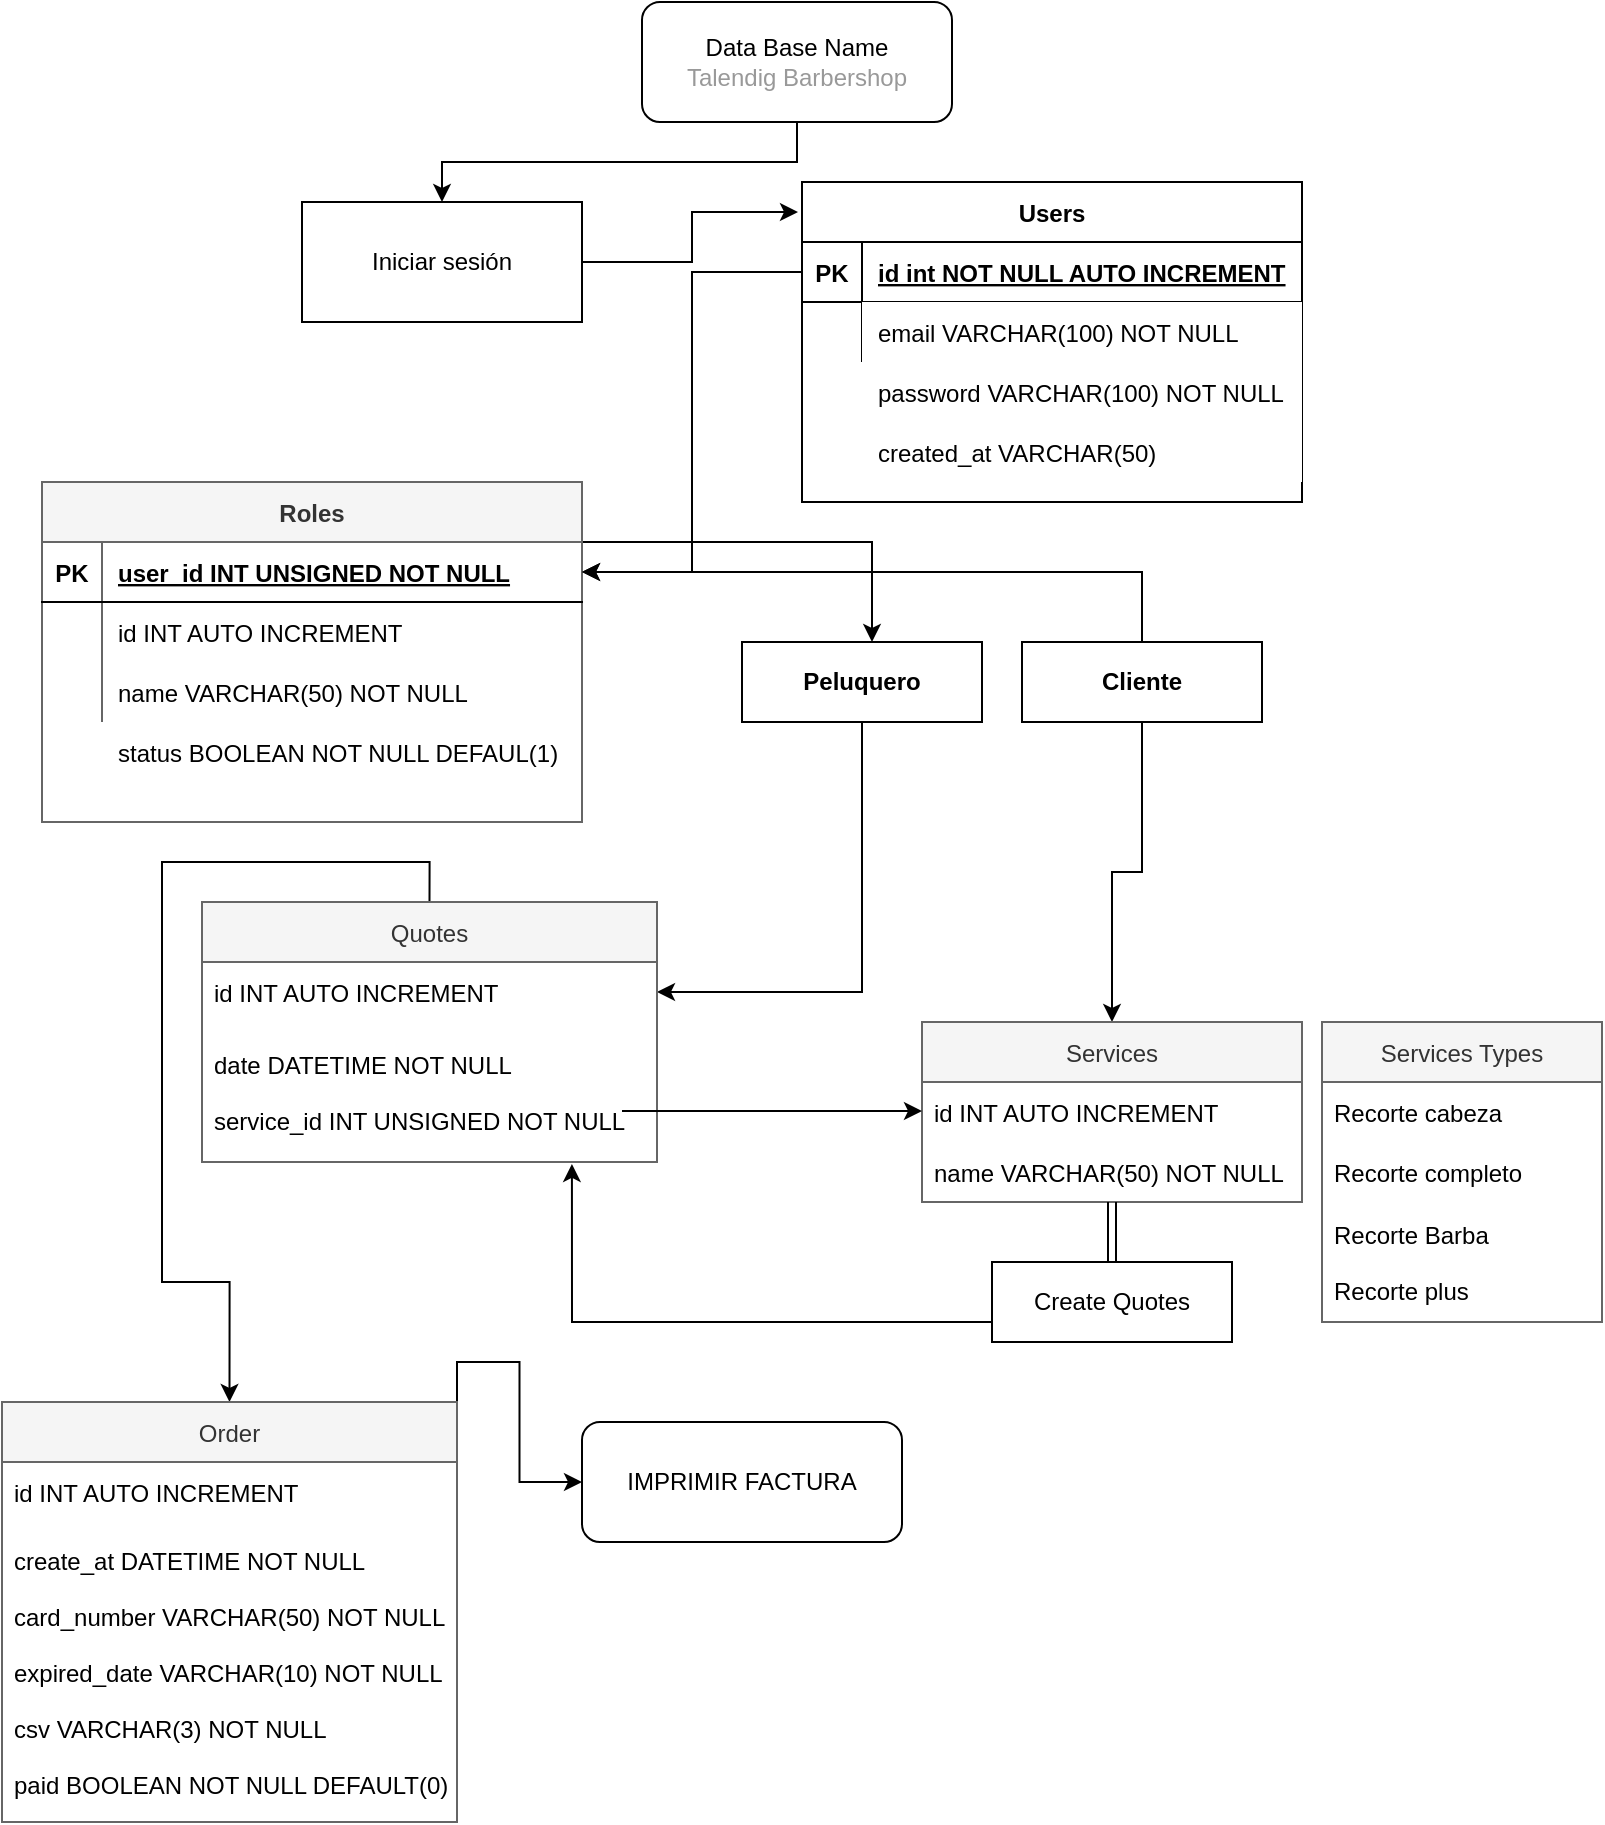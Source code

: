 <mxfile version="20.2.2" type="github">
  <diagram id="R2lEEEUBdFMjLlhIrx00" name="Page-1">
    <mxGraphModel dx="1342" dy="557" grid="1" gridSize="10" guides="1" tooltips="1" connect="1" arrows="1" fold="1" page="1" pageScale="1" pageWidth="850" pageHeight="1100" math="0" shadow="0" extFonts="Permanent Marker^https://fonts.googleapis.com/css?family=Permanent+Marker">
      <root>
        <mxCell id="0" />
        <mxCell id="1" parent="0" />
        <mxCell id="qNZJ4bNBrCP-e5l4kwXA-9" value="" style="edgeStyle=orthogonalEdgeStyle;rounded=0;orthogonalLoop=1;jettySize=auto;html=1;" edge="1" parent="1" source="C-vyLk0tnHw3VtMMgP7b-2" target="qNZJ4bNBrCP-e5l4kwXA-8">
          <mxGeometry relative="1" as="geometry">
            <Array as="points">
              <mxPoint x="485" y="290" />
            </Array>
          </mxGeometry>
        </mxCell>
        <mxCell id="C-vyLk0tnHw3VtMMgP7b-2" value="Roles" style="shape=table;startSize=30;container=1;collapsible=1;childLayout=tableLayout;fixedRows=1;rowLines=0;fontStyle=1;align=center;resizeLast=1;fillColor=#f5f5f5;fontColor=#333333;strokeColor=#666666;" parent="1" vertex="1">
          <mxGeometry x="70" y="260" width="270" height="170" as="geometry" />
        </mxCell>
        <mxCell id="C-vyLk0tnHw3VtMMgP7b-3" value="" style="shape=partialRectangle;collapsible=0;dropTarget=0;pointerEvents=0;fillColor=none;points=[[0,0.5],[1,0.5]];portConstraint=eastwest;top=0;left=0;right=0;bottom=1;" parent="C-vyLk0tnHw3VtMMgP7b-2" vertex="1">
          <mxGeometry y="30" width="270" height="30" as="geometry" />
        </mxCell>
        <mxCell id="C-vyLk0tnHw3VtMMgP7b-4" value="PK" style="shape=partialRectangle;overflow=hidden;connectable=0;fillColor=none;top=0;left=0;bottom=0;right=0;fontStyle=1;" parent="C-vyLk0tnHw3VtMMgP7b-3" vertex="1">
          <mxGeometry width="30" height="30" as="geometry">
            <mxRectangle width="30" height="30" as="alternateBounds" />
          </mxGeometry>
        </mxCell>
        <mxCell id="C-vyLk0tnHw3VtMMgP7b-5" value="user_id INT UNSIGNED NOT NULL " style="shape=partialRectangle;overflow=hidden;connectable=0;fillColor=none;top=0;left=0;bottom=0;right=0;align=left;spacingLeft=6;fontStyle=5;" parent="C-vyLk0tnHw3VtMMgP7b-3" vertex="1">
          <mxGeometry x="30" width="240" height="30" as="geometry">
            <mxRectangle width="240" height="30" as="alternateBounds" />
          </mxGeometry>
        </mxCell>
        <mxCell id="C-vyLk0tnHw3VtMMgP7b-6" value="" style="shape=partialRectangle;collapsible=0;dropTarget=0;pointerEvents=0;fillColor=none;points=[[0,0.5],[1,0.5]];portConstraint=eastwest;top=0;left=0;right=0;bottom=0;" parent="C-vyLk0tnHw3VtMMgP7b-2" vertex="1">
          <mxGeometry y="60" width="270" height="30" as="geometry" />
        </mxCell>
        <mxCell id="C-vyLk0tnHw3VtMMgP7b-7" value="" style="shape=partialRectangle;overflow=hidden;connectable=0;fillColor=none;top=0;left=0;bottom=0;right=0;" parent="C-vyLk0tnHw3VtMMgP7b-6" vertex="1">
          <mxGeometry width="30" height="30" as="geometry">
            <mxRectangle width="30" height="30" as="alternateBounds" />
          </mxGeometry>
        </mxCell>
        <mxCell id="C-vyLk0tnHw3VtMMgP7b-8" value="id INT AUTO INCREMENT" style="shape=partialRectangle;overflow=hidden;connectable=0;fillColor=none;top=0;left=0;bottom=0;right=0;align=left;spacingLeft=6;" parent="C-vyLk0tnHw3VtMMgP7b-6" vertex="1">
          <mxGeometry x="30" width="240" height="30" as="geometry">
            <mxRectangle width="240" height="30" as="alternateBounds" />
          </mxGeometry>
        </mxCell>
        <mxCell id="C-vyLk0tnHw3VtMMgP7b-9" value="" style="shape=partialRectangle;collapsible=0;dropTarget=0;pointerEvents=0;fillColor=none;points=[[0,0.5],[1,0.5]];portConstraint=eastwest;top=0;left=0;right=0;bottom=0;" parent="C-vyLk0tnHw3VtMMgP7b-2" vertex="1">
          <mxGeometry y="90" width="270" height="30" as="geometry" />
        </mxCell>
        <mxCell id="C-vyLk0tnHw3VtMMgP7b-10" value="" style="shape=partialRectangle;overflow=hidden;connectable=0;fillColor=none;top=0;left=0;bottom=0;right=0;" parent="C-vyLk0tnHw3VtMMgP7b-9" vertex="1">
          <mxGeometry width="30" height="30" as="geometry">
            <mxRectangle width="30" height="30" as="alternateBounds" />
          </mxGeometry>
        </mxCell>
        <mxCell id="C-vyLk0tnHw3VtMMgP7b-11" value="name VARCHAR(50) NOT NULL" style="shape=partialRectangle;overflow=hidden;connectable=0;fillColor=none;top=0;left=0;bottom=0;right=0;align=left;spacingLeft=6;" parent="C-vyLk0tnHw3VtMMgP7b-9" vertex="1">
          <mxGeometry x="30" width="240" height="30" as="geometry">
            <mxRectangle width="240" height="30" as="alternateBounds" />
          </mxGeometry>
        </mxCell>
        <mxCell id="C-vyLk0tnHw3VtMMgP7b-23" value="Users" style="shape=table;startSize=30;container=1;collapsible=1;childLayout=tableLayout;fixedRows=1;rowLines=0;fontStyle=1;align=center;resizeLast=1;" parent="1" vertex="1">
          <mxGeometry x="450" y="110" width="250" height="160" as="geometry" />
        </mxCell>
        <mxCell id="C-vyLk0tnHw3VtMMgP7b-24" value="" style="shape=partialRectangle;collapsible=0;dropTarget=0;pointerEvents=0;fillColor=none;points=[[0,0.5],[1,0.5]];portConstraint=eastwest;top=0;left=0;right=0;bottom=1;" parent="C-vyLk0tnHw3VtMMgP7b-23" vertex="1">
          <mxGeometry y="30" width="250" height="30" as="geometry" />
        </mxCell>
        <mxCell id="C-vyLk0tnHw3VtMMgP7b-25" value="PK" style="shape=partialRectangle;overflow=hidden;connectable=0;fillColor=none;top=0;left=0;bottom=0;right=0;fontStyle=1;" parent="C-vyLk0tnHw3VtMMgP7b-24" vertex="1">
          <mxGeometry width="30" height="30" as="geometry">
            <mxRectangle width="30" height="30" as="alternateBounds" />
          </mxGeometry>
        </mxCell>
        <mxCell id="C-vyLk0tnHw3VtMMgP7b-26" value="id int NOT NULL AUTO INCREMENT" style="shape=partialRectangle;overflow=hidden;connectable=0;fillColor=none;top=0;left=0;bottom=0;right=0;align=left;spacingLeft=6;fontStyle=5;" parent="C-vyLk0tnHw3VtMMgP7b-24" vertex="1">
          <mxGeometry x="30" width="220" height="30" as="geometry">
            <mxRectangle width="220" height="30" as="alternateBounds" />
          </mxGeometry>
        </mxCell>
        <mxCell id="C-vyLk0tnHw3VtMMgP7b-27" value="" style="shape=partialRectangle;collapsible=0;dropTarget=0;pointerEvents=0;fillColor=none;points=[[0,0.5],[1,0.5]];portConstraint=eastwest;top=0;left=0;right=0;bottom=0;" parent="C-vyLk0tnHw3VtMMgP7b-23" vertex="1">
          <mxGeometry y="60" width="250" height="30" as="geometry" />
        </mxCell>
        <mxCell id="C-vyLk0tnHw3VtMMgP7b-28" value="" style="shape=partialRectangle;overflow=hidden;connectable=0;fillColor=none;top=0;left=0;bottom=0;right=0;" parent="C-vyLk0tnHw3VtMMgP7b-27" vertex="1">
          <mxGeometry width="30" height="30" as="geometry">
            <mxRectangle width="30" height="30" as="alternateBounds" />
          </mxGeometry>
        </mxCell>
        <mxCell id="C-vyLk0tnHw3VtMMgP7b-29" value="email VARCHAR(100) NOT NULL" style="shape=partialRectangle;overflow=hidden;connectable=0;top=0;left=0;bottom=0;right=0;align=left;spacingLeft=6;" parent="C-vyLk0tnHw3VtMMgP7b-27" vertex="1">
          <mxGeometry x="30" width="220" height="30" as="geometry">
            <mxRectangle width="220" height="30" as="alternateBounds" />
          </mxGeometry>
        </mxCell>
        <mxCell id="qNZJ4bNBrCP-e5l4kwXA-3" style="edgeStyle=orthogonalEdgeStyle;rounded=0;orthogonalLoop=1;jettySize=auto;html=1;exitX=0.5;exitY=1;exitDx=0;exitDy=0;entryX=0.5;entryY=0;entryDx=0;entryDy=0;" edge="1" parent="1" source="qNZJ4bNBrCP-e5l4kwXA-1" target="qNZJ4bNBrCP-e5l4kwXA-2">
          <mxGeometry relative="1" as="geometry" />
        </mxCell>
        <mxCell id="qNZJ4bNBrCP-e5l4kwXA-1" value="&lt;font style=&quot;text-align: left;&quot; color=&quot;#000000&quot;&gt;Data Base Name&lt;br&gt;&lt;/font&gt;&lt;span style=&quot;color: rgb(153, 153, 153); text-align: left; background-color: rgb(255, 255, 255);&quot;&gt;Talendig Barbershop&lt;/span&gt;" style="rounded=1;whiteSpace=wrap;html=1;" vertex="1" parent="1">
          <mxGeometry x="370" y="20" width="155" height="60" as="geometry" />
        </mxCell>
        <mxCell id="qNZJ4bNBrCP-e5l4kwXA-6" style="edgeStyle=orthogonalEdgeStyle;rounded=0;orthogonalLoop=1;jettySize=auto;html=1;entryX=-0.008;entryY=0.094;entryDx=0;entryDy=0;entryPerimeter=0;" edge="1" parent="1" source="qNZJ4bNBrCP-e5l4kwXA-2" target="C-vyLk0tnHw3VtMMgP7b-23">
          <mxGeometry relative="1" as="geometry" />
        </mxCell>
        <mxCell id="qNZJ4bNBrCP-e5l4kwXA-2" value="Iniciar sesión" style="rounded=0;whiteSpace=wrap;html=1;" vertex="1" parent="1">
          <mxGeometry x="200" y="120" width="140" height="60" as="geometry" />
        </mxCell>
        <mxCell id="qNZJ4bNBrCP-e5l4kwXA-4" value="password VARCHAR(100) NOT NULL" style="shape=partialRectangle;overflow=hidden;connectable=0;top=0;left=0;bottom=0;right=0;align=left;spacingLeft=6;" vertex="1" parent="1">
          <mxGeometry x="480" y="200" width="220" height="30" as="geometry">
            <mxRectangle width="220" height="30" as="alternateBounds" />
          </mxGeometry>
        </mxCell>
        <mxCell id="qNZJ4bNBrCP-e5l4kwXA-5" value="created_at VARCHAR(50) " style="shape=partialRectangle;overflow=hidden;connectable=0;top=0;left=0;bottom=0;right=0;align=left;spacingLeft=6;" vertex="1" parent="1">
          <mxGeometry x="480" y="230" width="220" height="30" as="geometry">
            <mxRectangle width="220" height="30" as="alternateBounds" />
          </mxGeometry>
        </mxCell>
        <mxCell id="qNZJ4bNBrCP-e5l4kwXA-7" style="edgeStyle=orthogonalEdgeStyle;rounded=0;orthogonalLoop=1;jettySize=auto;html=1;exitX=0;exitY=0.5;exitDx=0;exitDy=0;entryX=1;entryY=0.5;entryDx=0;entryDy=0;" edge="1" parent="1" source="C-vyLk0tnHw3VtMMgP7b-24" target="C-vyLk0tnHw3VtMMgP7b-3">
          <mxGeometry relative="1" as="geometry" />
        </mxCell>
        <mxCell id="qNZJ4bNBrCP-e5l4kwXA-28" style="edgeStyle=orthogonalEdgeStyle;rounded=0;orthogonalLoop=1;jettySize=auto;html=1;exitX=0.5;exitY=1;exitDx=0;exitDy=0;entryX=1;entryY=0.5;entryDx=0;entryDy=0;" edge="1" parent="1" source="qNZJ4bNBrCP-e5l4kwXA-8" target="qNZJ4bNBrCP-e5l4kwXA-14">
          <mxGeometry relative="1" as="geometry" />
        </mxCell>
        <mxCell id="qNZJ4bNBrCP-e5l4kwXA-8" value="Peluquero" style="whiteSpace=wrap;html=1;startSize=30;fontStyle=1;" vertex="1" parent="1">
          <mxGeometry x="420" y="340" width="120" height="40" as="geometry" />
        </mxCell>
        <mxCell id="qNZJ4bNBrCP-e5l4kwXA-20" style="edgeStyle=orthogonalEdgeStyle;rounded=0;orthogonalLoop=1;jettySize=auto;html=1;entryX=1;entryY=0.5;entryDx=0;entryDy=0;" edge="1" parent="1" source="qNZJ4bNBrCP-e5l4kwXA-10" target="C-vyLk0tnHw3VtMMgP7b-3">
          <mxGeometry relative="1" as="geometry" />
        </mxCell>
        <mxCell id="qNZJ4bNBrCP-e5l4kwXA-34" style="edgeStyle=orthogonalEdgeStyle;rounded=0;orthogonalLoop=1;jettySize=auto;html=1;exitX=0.5;exitY=1;exitDx=0;exitDy=0;entryX=0.5;entryY=0;entryDx=0;entryDy=0;" edge="1" parent="1" source="qNZJ4bNBrCP-e5l4kwXA-10" target="qNZJ4bNBrCP-e5l4kwXA-30">
          <mxGeometry relative="1" as="geometry" />
        </mxCell>
        <mxCell id="qNZJ4bNBrCP-e5l4kwXA-10" value="Cliente" style="whiteSpace=wrap;html=1;startSize=30;fontStyle=1;" vertex="1" parent="1">
          <mxGeometry x="560" y="340" width="120" height="40" as="geometry" />
        </mxCell>
        <mxCell id="qNZJ4bNBrCP-e5l4kwXA-47" style="edgeStyle=orthogonalEdgeStyle;rounded=0;orthogonalLoop=1;jettySize=auto;html=1;exitX=0.5;exitY=0;exitDx=0;exitDy=0;entryX=0.5;entryY=0;entryDx=0;entryDy=0;" edge="1" parent="1" source="qNZJ4bNBrCP-e5l4kwXA-13" target="qNZJ4bNBrCP-e5l4kwXA-41">
          <mxGeometry relative="1" as="geometry" />
        </mxCell>
        <mxCell id="qNZJ4bNBrCP-e5l4kwXA-13" value="Quotes" style="swimlane;fontStyle=0;childLayout=stackLayout;horizontal=1;startSize=30;horizontalStack=0;resizeParent=1;resizeParentMax=0;resizeLast=0;collapsible=1;marginBottom=0;fillColor=#f5f5f5;fontColor=#333333;strokeColor=#666666;" vertex="1" parent="1">
          <mxGeometry x="150" y="470" width="227.5" height="130" as="geometry">
            <mxRectangle x="150" y="470" width="80" height="30" as="alternateBounds" />
          </mxGeometry>
        </mxCell>
        <mxCell id="qNZJ4bNBrCP-e5l4kwXA-14" value="id INT AUTO INCREMENT" style="text;strokeColor=none;fillColor=none;align=left;verticalAlign=middle;spacingLeft=4;spacingRight=4;overflow=hidden;points=[[0,0.5],[1,0.5]];portConstraint=eastwest;rotatable=0;" vertex="1" parent="qNZJ4bNBrCP-e5l4kwXA-13">
          <mxGeometry y="30" width="227.5" height="30" as="geometry" />
        </mxCell>
        <mxCell id="qNZJ4bNBrCP-e5l4kwXA-16" value="date DATETIME NOT NULL&#xa;&#xa;service_id INT UNSIGNED NOT NULL" style="text;strokeColor=none;fillColor=none;align=left;verticalAlign=middle;spacingLeft=4;spacingRight=4;overflow=hidden;points=[[0,0.5],[1,0.5]];portConstraint=eastwest;rotatable=0;" vertex="1" parent="qNZJ4bNBrCP-e5l4kwXA-13">
          <mxGeometry y="60" width="227.5" height="70" as="geometry" />
        </mxCell>
        <mxCell id="qNZJ4bNBrCP-e5l4kwXA-17" value="status BOOLEAN NOT NULL DEFAUL(1)" style="shape=partialRectangle;overflow=hidden;connectable=0;fillColor=none;top=0;left=0;bottom=0;right=0;align=left;spacingLeft=6;" vertex="1" parent="1">
          <mxGeometry x="100" y="380" width="240" height="30" as="geometry">
            <mxRectangle width="240" height="30" as="alternateBounds" />
          </mxGeometry>
        </mxCell>
        <mxCell id="qNZJ4bNBrCP-e5l4kwXA-24" value="Services Types" style="swimlane;fontStyle=0;childLayout=stackLayout;horizontal=1;startSize=30;horizontalStack=0;resizeParent=1;resizeParentMax=0;resizeLast=0;collapsible=1;marginBottom=0;fillColor=#f5f5f5;fontColor=#333333;strokeColor=#666666;" vertex="1" parent="1">
          <mxGeometry x="710" y="530" width="140" height="150" as="geometry" />
        </mxCell>
        <mxCell id="qNZJ4bNBrCP-e5l4kwXA-25" value="Recorte cabeza" style="text;strokeColor=none;fillColor=none;align=left;verticalAlign=middle;spacingLeft=4;spacingRight=4;overflow=hidden;points=[[0,0.5],[1,0.5]];portConstraint=eastwest;rotatable=0;" vertex="1" parent="qNZJ4bNBrCP-e5l4kwXA-24">
          <mxGeometry y="30" width="140" height="30" as="geometry" />
        </mxCell>
        <mxCell id="qNZJ4bNBrCP-e5l4kwXA-26" value="Recorte completo" style="text;strokeColor=none;fillColor=none;align=left;verticalAlign=middle;spacingLeft=4;spacingRight=4;overflow=hidden;points=[[0,0.5],[1,0.5]];portConstraint=eastwest;rotatable=0;" vertex="1" parent="qNZJ4bNBrCP-e5l4kwXA-24">
          <mxGeometry y="60" width="140" height="30" as="geometry" />
        </mxCell>
        <mxCell id="qNZJ4bNBrCP-e5l4kwXA-27" value="Recorte Barba&#xa;&#xa;Recorte plus" style="text;strokeColor=none;fillColor=none;align=left;verticalAlign=middle;spacingLeft=4;spacingRight=4;overflow=hidden;points=[[0,0.5],[1,0.5]];portConstraint=eastwest;rotatable=0;" vertex="1" parent="qNZJ4bNBrCP-e5l4kwXA-24">
          <mxGeometry y="90" width="140" height="60" as="geometry" />
        </mxCell>
        <mxCell id="qNZJ4bNBrCP-e5l4kwXA-30" value="Services" style="swimlane;fontStyle=0;childLayout=stackLayout;horizontal=1;startSize=30;horizontalStack=0;resizeParent=1;resizeParentMax=0;resizeLast=0;collapsible=1;marginBottom=0;fillColor=#f5f5f5;fontColor=#333333;strokeColor=#666666;" vertex="1" parent="1">
          <mxGeometry x="510" y="530" width="190" height="90" as="geometry" />
        </mxCell>
        <mxCell id="qNZJ4bNBrCP-e5l4kwXA-31" value="id INT AUTO INCREMENT" style="text;strokeColor=none;fillColor=none;align=left;verticalAlign=middle;spacingLeft=4;spacingRight=4;overflow=hidden;points=[[0,0.5],[1,0.5]];portConstraint=eastwest;rotatable=0;" vertex="1" parent="qNZJ4bNBrCP-e5l4kwXA-30">
          <mxGeometry y="30" width="190" height="30" as="geometry" />
        </mxCell>
        <mxCell id="qNZJ4bNBrCP-e5l4kwXA-32" value="name VARCHAR(50) NOT NULL" style="text;strokeColor=none;fillColor=none;align=left;verticalAlign=middle;spacingLeft=4;spacingRight=4;overflow=hidden;points=[[0,0.5],[1,0.5]];portConstraint=eastwest;rotatable=0;" vertex="1" parent="qNZJ4bNBrCP-e5l4kwXA-30">
          <mxGeometry y="60" width="190" height="30" as="geometry" />
        </mxCell>
        <mxCell id="qNZJ4bNBrCP-e5l4kwXA-35" style="edgeStyle=orthogonalEdgeStyle;rounded=0;orthogonalLoop=1;jettySize=auto;html=1;" edge="1" parent="1">
          <mxGeometry relative="1" as="geometry">
            <mxPoint x="510" y="574.5" as="targetPoint" />
            <mxPoint x="360" y="574.5" as="sourcePoint" />
            <Array as="points">
              <mxPoint x="368" y="574.5" />
            </Array>
          </mxGeometry>
        </mxCell>
        <mxCell id="qNZJ4bNBrCP-e5l4kwXA-37" style="edgeStyle=orthogonalEdgeStyle;rounded=0;orthogonalLoop=1;jettySize=auto;html=1;entryX=0.5;entryY=1;entryDx=0;entryDy=0;entryPerimeter=0;shape=link;" edge="1" parent="1" source="qNZJ4bNBrCP-e5l4kwXA-36" target="qNZJ4bNBrCP-e5l4kwXA-32">
          <mxGeometry relative="1" as="geometry" />
        </mxCell>
        <mxCell id="qNZJ4bNBrCP-e5l4kwXA-39" style="edgeStyle=orthogonalEdgeStyle;rounded=0;orthogonalLoop=1;jettySize=auto;html=1;exitX=0;exitY=0.75;exitDx=0;exitDy=0;entryX=0.813;entryY=1.014;entryDx=0;entryDy=0;entryPerimeter=0;" edge="1" parent="1" source="qNZJ4bNBrCP-e5l4kwXA-36" target="qNZJ4bNBrCP-e5l4kwXA-16">
          <mxGeometry relative="1" as="geometry" />
        </mxCell>
        <mxCell id="qNZJ4bNBrCP-e5l4kwXA-36" value="Create Quotes" style="rounded=0;whiteSpace=wrap;html=1;" vertex="1" parent="1">
          <mxGeometry x="545" y="650" width="120" height="40" as="geometry" />
        </mxCell>
        <mxCell id="qNZJ4bNBrCP-e5l4kwXA-49" style="edgeStyle=orthogonalEdgeStyle;rounded=0;orthogonalLoop=1;jettySize=auto;html=1;exitX=1;exitY=0;exitDx=0;exitDy=0;entryX=0;entryY=0.5;entryDx=0;entryDy=0;" edge="1" parent="1" source="qNZJ4bNBrCP-e5l4kwXA-41" target="qNZJ4bNBrCP-e5l4kwXA-48">
          <mxGeometry relative="1" as="geometry" />
        </mxCell>
        <mxCell id="qNZJ4bNBrCP-e5l4kwXA-41" value="Order" style="swimlane;fontStyle=0;childLayout=stackLayout;horizontal=1;startSize=30;horizontalStack=0;resizeParent=1;resizeParentMax=0;resizeLast=0;collapsible=1;marginBottom=0;fillColor=#f5f5f5;fontColor=#333333;strokeColor=#666666;" vertex="1" parent="1">
          <mxGeometry x="50" y="720" width="227.5" height="210" as="geometry">
            <mxRectangle x="150" y="470" width="80" height="30" as="alternateBounds" />
          </mxGeometry>
        </mxCell>
        <mxCell id="qNZJ4bNBrCP-e5l4kwXA-42" value="id INT AUTO INCREMENT" style="text;strokeColor=none;fillColor=none;align=left;verticalAlign=middle;spacingLeft=4;spacingRight=4;overflow=hidden;points=[[0,0.5],[1,0.5]];portConstraint=eastwest;rotatable=0;" vertex="1" parent="qNZJ4bNBrCP-e5l4kwXA-41">
          <mxGeometry y="30" width="227.5" height="30" as="geometry" />
        </mxCell>
        <mxCell id="qNZJ4bNBrCP-e5l4kwXA-43" value="create_at DATETIME NOT NULL&#xa;&#xa;card_number VARCHAR(50) NOT NULL&#xa;&#xa;expired_date VARCHAR(10) NOT NULL&#xa;&#xa;csv VARCHAR(3) NOT NULL&#xa;&#xa;paid BOOLEAN NOT NULL DEFAULT(0)" style="text;strokeColor=none;fillColor=none;align=left;verticalAlign=middle;spacingLeft=4;spacingRight=4;overflow=hidden;points=[[0,0.5],[1,0.5]];portConstraint=eastwest;rotatable=0;" vertex="1" parent="qNZJ4bNBrCP-e5l4kwXA-41">
          <mxGeometry y="60" width="227.5" height="150" as="geometry" />
        </mxCell>
        <mxCell id="qNZJ4bNBrCP-e5l4kwXA-48" value="IMPRIMIR FACTURA" style="rounded=1;whiteSpace=wrap;html=1;" vertex="1" parent="1">
          <mxGeometry x="340" y="730" width="160" height="60" as="geometry" />
        </mxCell>
      </root>
    </mxGraphModel>
  </diagram>
</mxfile>
